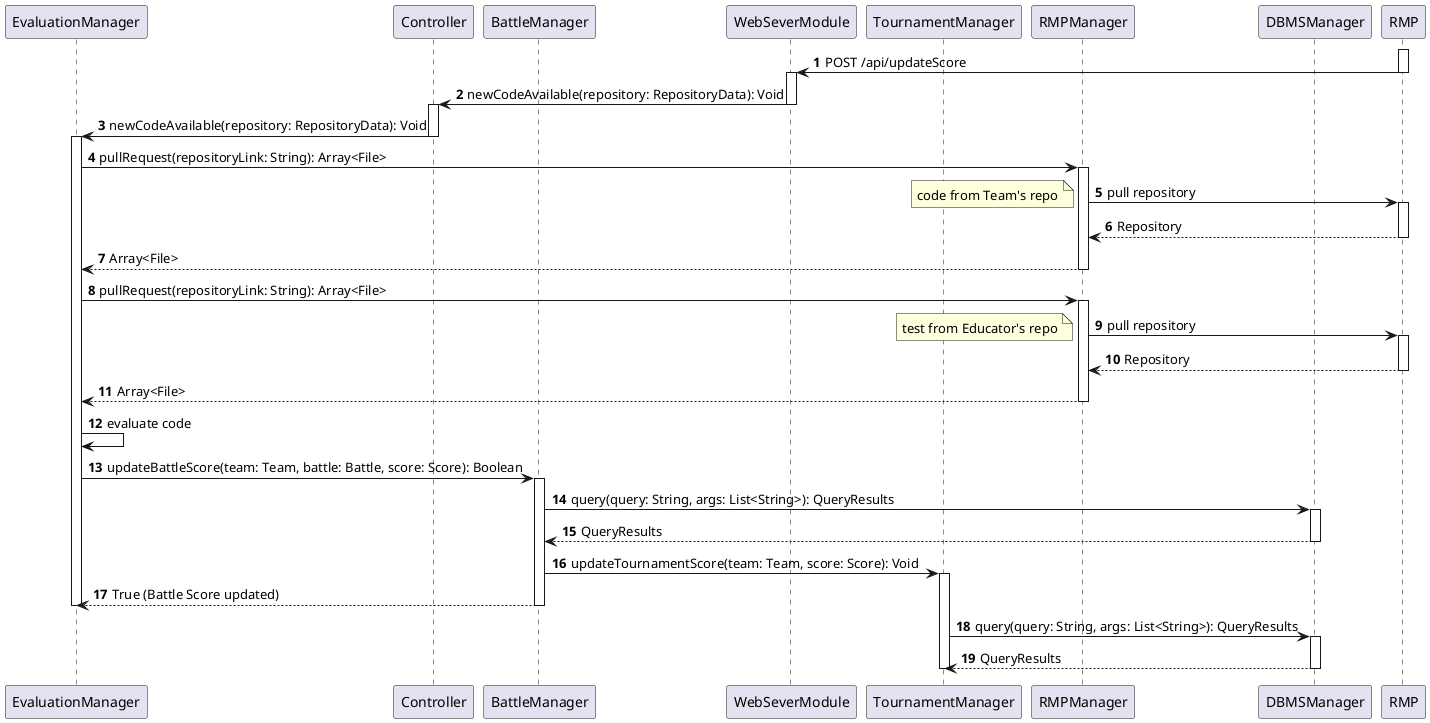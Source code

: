 @startuml

autonumber

participant EvaluationManager as EM
participant Controller as C
participant BattleManager as BM
participant WebSeverModule as WS
participant TournamentManager as TM
participant RMPManager as RMPM
participant DBMSManager as DBMS
participant RMP as RMP

activate RMP
RMP -> WS: POST /api/updateScore
deactivate RMP
activate WS
WS -> C: newCodeAvailable(repository: RepositoryData): Void
deactivate WS
activate C
C -> EM: newCodeAvailable(repository: RepositoryData): Void
deactivate C
activate EM
EM -> RMPM: pullRequest(repositoryLink: String): Array<File>
activate RMPM
RMPM->RMP: pull repository
note left
    code from Team's repo
end note
activate RMP
RMP-->RMPM: Repository
deactivate RMP
RMPM --> EM: Array<File>
deactivate RMPM
EM -> RMPM: pullRequest(repositoryLink: String): Array<File>
activate RMPM
RMPM->RMP: pull repository
note left
    test from Educator's repo
end note
activate RMP
RMP-->RMPM: Repository
deactivate RMP
RMPM --> EM: Array<File>
deactivate RMPM
EM -> EM: evaluate code
EM -> BM: updateBattleScore(team: Team, battle: Battle, score: Score): Boolean
activate BM
BM->DBMS: query(query: String, args: List<String>): QueryResults
activate DBMS
DBMS-->BM: QueryResults
deactivate DBMS
BM -> TM: updateTournamentScore(team: Team, score: Score): Void
activate TM
BM --> EM: True (Battle Score updated)
deactivate EM
deactivate BM
TM->DBMS: query(query: String, args: List<String>): QueryResults
activate DBMS
DBMS-->TM: QueryResults
deactivate DBMS
deactivate TM

@enduml